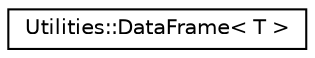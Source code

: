 digraph "Graphical Class Hierarchy"
{
 // LATEX_PDF_SIZE
  edge [fontname="Helvetica",fontsize="10",labelfontname="Helvetica",labelfontsize="10"];
  node [fontname="Helvetica",fontsize="10",shape=record];
  rankdir="LR";
  Node0 [label="Utilities::DataFrame\< T \>",height=0.2,width=0.4,color="black", fillcolor="white", style="filled",URL="$class_utilities_1_1_data_frame.html",tooltip="class for impoting data from a csv file and allowing label string lookup like a data frame."];
}
